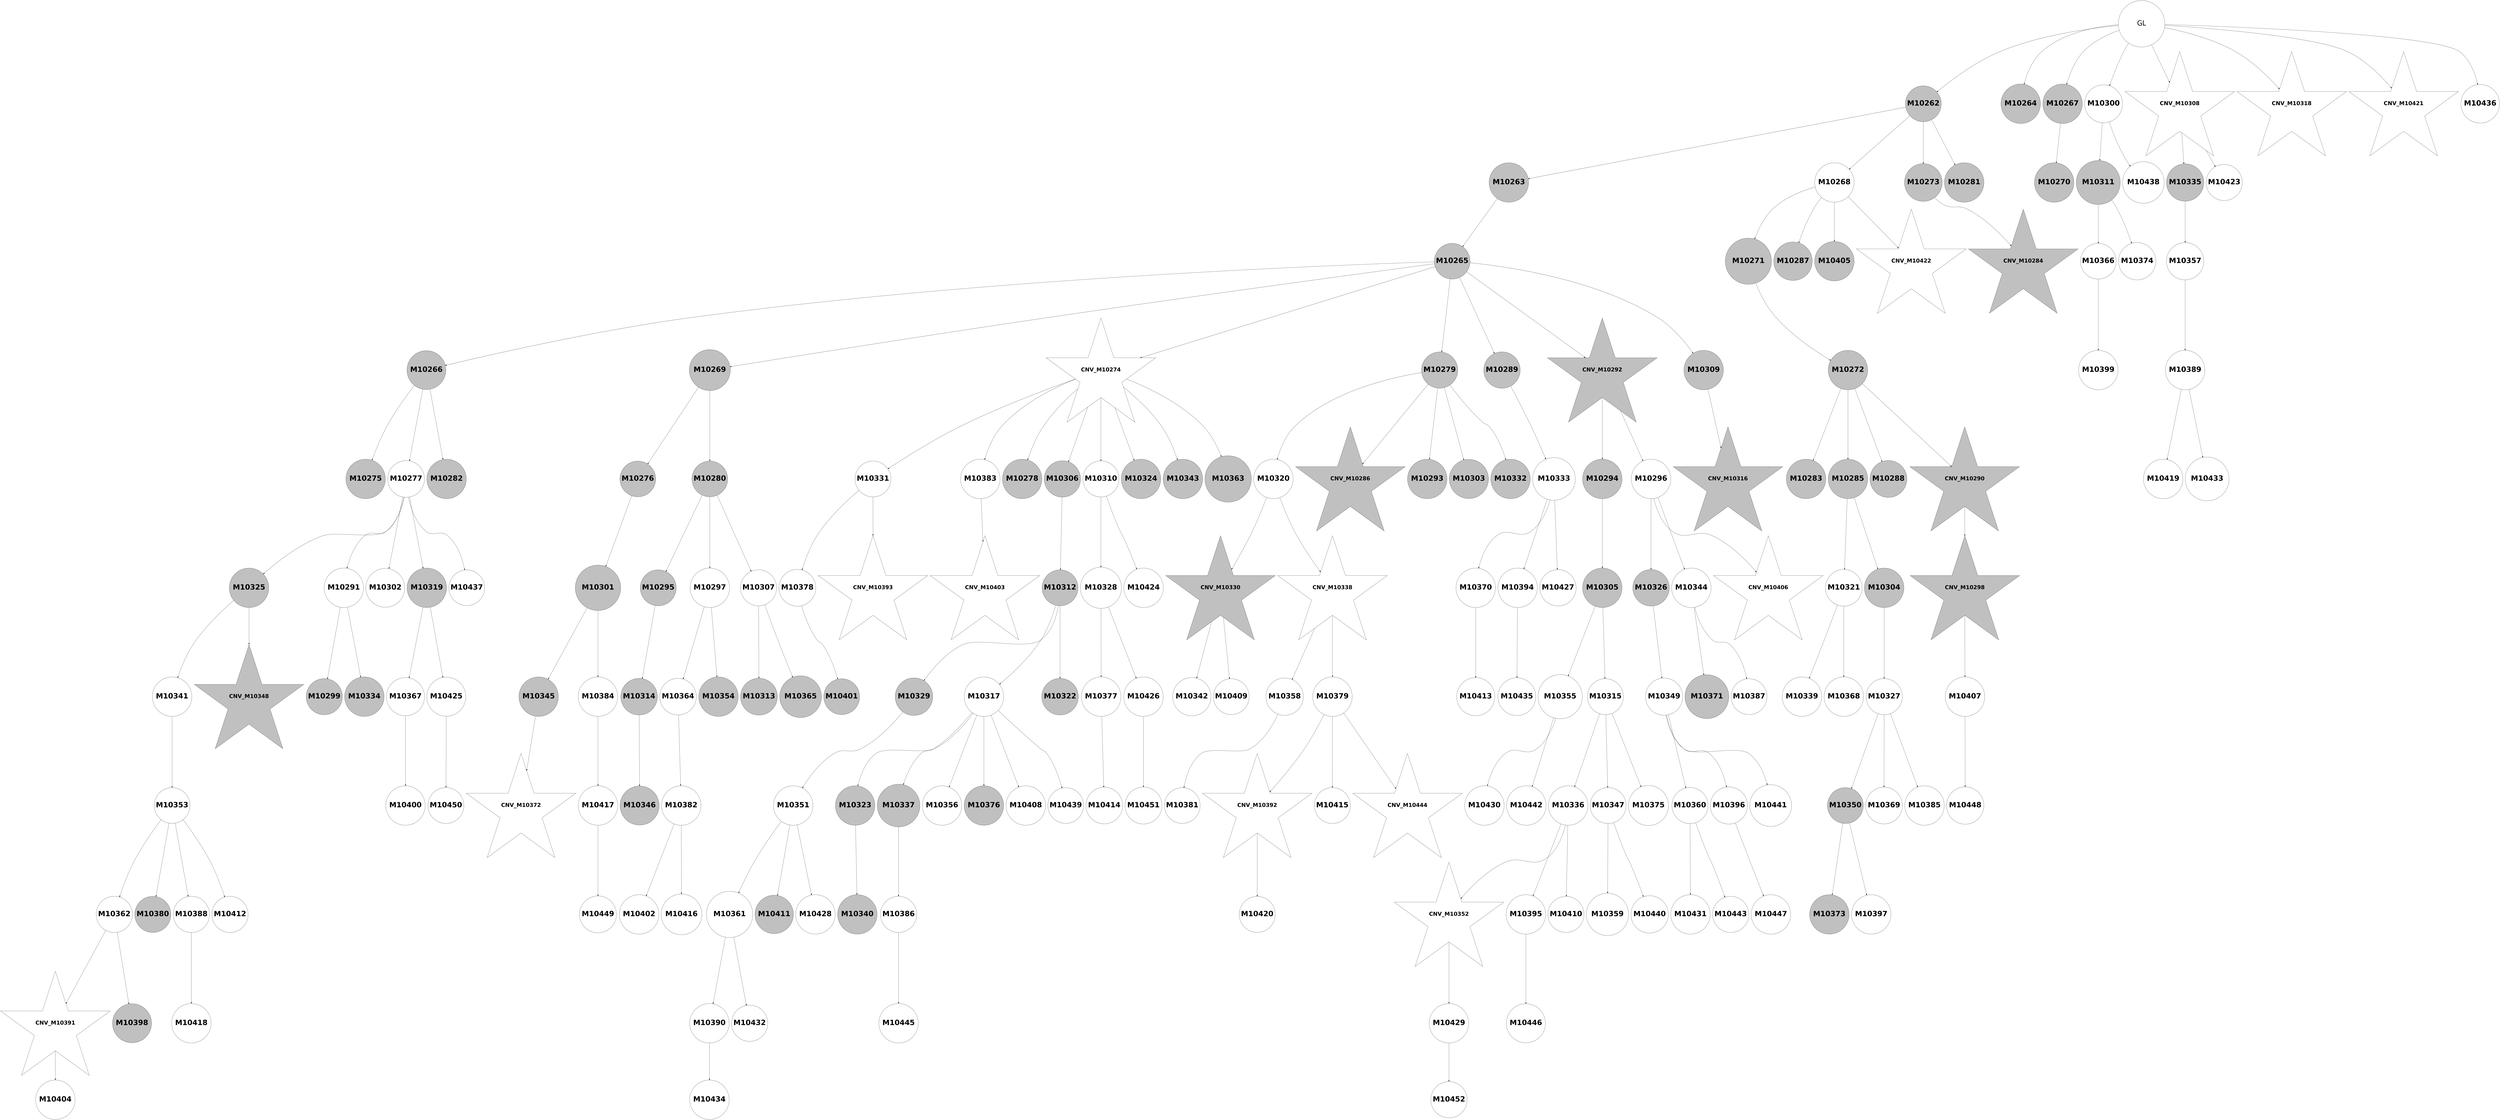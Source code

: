 digraph G { 
10368 -> 10378;
10368 -> 10386;
10369 -> 10387;
10369 -> 10416;
10371 -> 10388;
10373 -> 10389;
10373 -> 10396;
10374 -> 10397;
10375 -> 10398;
10375 -> 10417;
10375 -> 10433;
10376 -> 10425;
10376 -> 10474;
10377 -> 10399;
10378 -> 10390;
10378 -> 10457;
10379 -> 10426;
10379 -> 10441;
10381 -> 10418;
10381 -> 10442;
10381 -> 10475;
10383 -> 10405;
10384 -> 10400;
10384 -> 10443;
10384 -> 10458;
10385 -> 10434;
10386 -> 10406;
10386 -> 10427;
10389 -> 10401;
10392 -> 10419;
10392 -> 10435;
10393 -> 10420;
10395 -> 10407;
10395 -> 10488;
10397 -> 10408;
10397 -> 10444;
10397 -> 10489;
10398 -> 10421;
10398 -> 10445;
10399 -> 10409;
10399 -> 10459;
10399 -> 10476;
10400 -> 10477;
10401 -> 10410;
10401 -> 10428;
10401 -> 10436;
10401 -> 10460;
10403 -> 10478;
10403 -> 10490;
10405 -> 10437;
10406 -> 10429;
10408 -> 10479;
10408 -> 10491;
10409 -> 10438;
10409 -> 10480;
10410 -> 10439;
10410 -> 10446;
10412 -> 10430;
10414 -> 10447;
10415 -> 10448;
10418 -> 10461;
10425 -> 10462;
10426 -> 10449;
10427 -> 10440;
10427 -> 10463;
10427 -> 10492;
10430 -> 10450;
10430 -> 10464;
10431 -> 10451;
10432 -> 10465;
10434 -> 10493;
10436 -> 10466;
10309 -> 10310;
10309 -> 10312;
10309 -> 10315;
10309 -> 10348;
10309 -> 10356;
10309 -> 10366;
10309 -> 10469;
10309 -> 10484;
10437 -> 10467;
10437 -> 10481;
10310 -> 10311;
10310 -> 10316;
10310 -> 10321;
10310 -> 10329;
10438 -> 10482;
10311 -> 10313;
10439 -> 10452;
10440 -> 10468;
10313 -> 10314;
10313 -> 10317;
10313 -> 10322;
10313 -> 10327;
10313 -> 10337;
10313 -> 10340;
10313 -> 10357;
10314 -> 10323;
10314 -> 10325;
10314 -> 10330;
10442 -> 10483;
10315 -> 10318;
10443 -> 10494;
10316 -> 10319;
10316 -> 10335;
10316 -> 10453;
10316 -> 10470;
10444 -> 10495;
10317 -> 10324;
10317 -> 10328;
10319 -> 10320;
10320 -> 10331;
10320 -> 10333;
10320 -> 10336;
10320 -> 10338;
10321 -> 10332;
10322 -> 10326;
10322 -> 10354;
10322 -> 10358;
10322 -> 10372;
10322 -> 10379;
10322 -> 10391;
10322 -> 10411;
10322 -> 10431;
10324 -> 10349;
10325 -> 10339;
10325 -> 10350;
10325 -> 10367;
10325 -> 10373;
10325 -> 10485;
10327 -> 10334;
10327 -> 10341;
10327 -> 10351;
10327 -> 10368;
10327 -> 10380;
10455 -> 10496;
10328 -> 10343;
10328 -> 10345;
10328 -> 10355;
10333 -> 10352;
10333 -> 10369;
10337 -> 10381;
10465 -> 10497;
10338 -> 10346;
10339 -> 10347;
10339 -> 10382;
10340 -> 10342;
10340 -> 10344;
10342 -> 10353;
10343 -> 10362;
10344 -> 10374;
10344 -> 10392;
10344 -> 10454;
10345 -> 10402;
10345 -> 10412;
10473 -> 10498;
10346 -> 10455;
10474 -> 10499;
10348 -> 10359;
10348 -> 10486;
10349 -> 10393;
10349 -> 10432;
10477 -> 10500;
10352 -> 10375;
10353 -> 10363;
10353 -> 10403;
10354 -> 10360;
10355 -> 10361;
10355 -> 10413;
10356 -> 10383;
10356 -> 10471;
10357 -> 10364;
10358 -> 10376;
10358 -> 10472;
10359 -> 10414;
10359 -> 10422;
10360 -> 10365;
10360 -> 10370;
10360 -> 10377;
10362 -> 10394;
10363 -> 10384;
10363 -> 10395;
10363 -> 10423;
10365 -> 10371;
10365 -> 10385;
10365 -> 10404;
10365 -> 10424;
10365 -> 10456;
10365 -> 10487;
10367 -> 10415;
10367 -> 10473;
10309 [label="GL" fontname="arial-bold" fontsize=56 width=5 height=5];
10310 [shape=circle style=filled fillcolor=grey fontname="helvetica-bold" fontsize=56 label="M10262" width=3.54 height=2 ];
10311 [shape=circle style=filled fillcolor=grey fontname="helvetica-bold" fontsize=56 label="M10263" width=1.68 height=2 ];
10312 [shape=circle style=filled fillcolor=grey fontname="helvetica-bold" fontsize=56 label="M10264" width=1.03 height=2 ];
10313 [shape=circle style=filled fillcolor=grey fontname="helvetica-bold" fontsize=56 label="M10265" width=3.84 height=2 ];
10314 [shape=circle style=filled fillcolor=grey fontname="helvetica-bold" fontsize=56 label="M10266" width=2.13 height=2 ];
10315 [shape=circle style=filled fillcolor=grey fontname="helvetica-bold" fontsize=56 label="M10267" width=1.8 height=2 ];
10316 [shape=circle style=filled fillcolor=white fontname="helvetica-bold" fontsize=56 label="M10268" width=0.13 height=2 ];
10317 [shape=circle style=filled fillcolor=grey fontname="helvetica-bold" fontsize=56 label="M10269" width=4.4 height=2 ];
10318 [shape=circle style=filled fillcolor=grey fontname="helvetica-bold" fontsize=56 label="M10270" width=0.52 height=2 ];
10319 [shape=circle style=filled fillcolor=grey fontname="helvetica-bold" fontsize=56 label="M10271" width=4.96 height=2 ];
10320 [shape=circle style=filled fillcolor=grey fontname="helvetica-bold" fontsize=56 label="M10272" width=0.47 height=2 ];
10321 [shape=circle style=filled fillcolor=grey fontname="helvetica-bold" fontsize=56 label="M10273" width=2.43 height=2 ];
10322 [shape=star style=filled fillcolor=white fontname="helvetica-bold" fontsize=42 label="CNV_M10274"];
10323 [shape=circle style=filled fillcolor=grey fontname="helvetica-bold" fontsize=56 label="M10275" width=1.05 height=2 ];
10324 [shape=circle style=filled fillcolor=grey fontname="helvetica-bold" fontsize=56 label="M10276" width=3.82 height=2 ];
10325 [shape=circle style=filled fillcolor=white fontname="helvetica-bold" fontsize=56 label="M10277" width=3.94 height=2 ];
10326 [shape=circle style=filled fillcolor=grey fontname="helvetica-bold" fontsize=56 label="M10278" width=0.03 height=2 ];
10327 [shape=circle style=filled fillcolor=grey fontname="helvetica-bold" fontsize=56 label="M10279" width=3.22 height=2 ];
10328 [shape=circle style=filled fillcolor=grey fontname="helvetica-bold" fontsize=56 label="M10280" width=3.74 height=2 ];
10329 [shape=circle style=filled fillcolor=grey fontname="helvetica-bold" fontsize=56 label="M10281" width=0.37 height=2 ];
10330 [shape=circle style=filled fillcolor=grey fontname="helvetica-bold" fontsize=56 label="M10282" width=0.01 height=2 ];
10331 [shape=circle style=filled fillcolor=grey fontname="helvetica-bold" fontsize=56 label="M10283" width=0.12 height=2 ];
10332 [shape=star style=filled fillcolor=grey fontname="helvetica-bold" fontsize=42 label="CNV_M10284"];
10333 [shape=circle style=filled fillcolor=grey fontname="helvetica-bold" fontsize=56 label="M10285" width=0.41 height=2 ];
10334 [shape=star style=filled fillcolor=grey fontname="helvetica-bold" fontsize=42 label="CNV_M10286"];
10335 [shape=circle style=filled fillcolor=grey fontname="helvetica-bold" fontsize=56 label="M10287" width=2.2 height=2 ];
10336 [shape=circle style=filled fillcolor=grey fontname="helvetica-bold" fontsize=56 label="M10288" width=2.76 height=2 ];
10337 [shape=circle style=filled fillcolor=grey fontname="helvetica-bold" fontsize=56 label="M10289" width=3.04 height=2 ];
10338 [shape=star style=filled fillcolor=grey fontname="helvetica-bold" fontsize=42 label="CNV_M10290"];
10339 [shape=circle style=filled fillcolor=white fontname="helvetica-bold" fontsize=56 label="M10291" width=1.84 height=2 ];
10340 [shape=star style=filled fillcolor=grey fontname="helvetica-bold" fontsize=42 label="CNV_M10292"];
10341 [shape=circle style=filled fillcolor=grey fontname="helvetica-bold" fontsize=56 label="M10293" width=0.22 height=2 ];
10342 [shape=circle style=filled fillcolor=grey fontname="helvetica-bold" fontsize=56 label="M10294" width=1.71 height=2 ];
10343 [shape=circle style=filled fillcolor=grey fontname="helvetica-bold" fontsize=56 label="M10295" width=3.48 height=2 ];
10344 [shape=circle style=filled fillcolor=white fontname="helvetica-bold" fontsize=56 label="M10296" width=1.84 height=2 ];
10345 [shape=circle style=filled fillcolor=white fontname="helvetica-bold" fontsize=56 label="M10297" width=1.68 height=2 ];
10346 [shape=star style=filled fillcolor=grey fontname="helvetica-bold" fontsize=42 label="CNV_M10298"];
10347 [shape=circle style=filled fillcolor=grey fontname="helvetica-bold" fontsize=56 label="M10299" width=3.3 height=2 ];
10348 [shape=circle style=filled fillcolor=white fontname="helvetica-bold" fontsize=56 label="M10300" width=2.35 height=2 ];
10349 [shape=circle style=filled fillcolor=grey fontname="helvetica-bold" fontsize=56 label="M10301" width=4.88 height=2 ];
10350 [shape=circle style=filled fillcolor=white fontname="helvetica-bold" fontsize=56 label="M10302" width=2.13 height=2 ];
10351 [shape=circle style=filled fillcolor=grey fontname="helvetica-bold" fontsize=56 label="M10303" width=2.07 height=2 ];
10352 [shape=circle style=filled fillcolor=grey fontname="helvetica-bold" fontsize=56 label="M10304" width=1.82 height=2 ];
10353 [shape=circle style=filled fillcolor=grey fontname="helvetica-bold" fontsize=56 label="M10305" width=0.72 height=2 ];
10354 [shape=circle style=filled fillcolor=grey fontname="helvetica-bold" fontsize=56 label="M10306" width=3.11 height=2 ];
10355 [shape=circle style=filled fillcolor=white fontname="helvetica-bold" fontsize=56 label="M10307" width=3.88 height=2 ];
10356 [shape=star style=filled fillcolor=white fontname="helvetica-bold" fontsize=42 label="CNV_M10308"];
10357 [shape=circle style=filled fillcolor=grey fontname="helvetica-bold" fontsize=56 label="M10309" width=1.45 height=2 ];
10358 [shape=circle style=filled fillcolor=white fontname="helvetica-bold" fontsize=56 label="M10310" width=3.87 height=2 ];
10359 [shape=circle style=filled fillcolor=grey fontname="helvetica-bold" fontsize=56 label="M10311" width=4.72 height=2 ];
10360 [shape=circle style=filled fillcolor=grey fontname="helvetica-bold" fontsize=56 label="M10312" width=3.6 height=2 ];
10361 [shape=circle style=filled fillcolor=grey fontname="helvetica-bold" fontsize=56 label="M10313" width=3.96 height=2 ];
10362 [shape=circle style=filled fillcolor=grey fontname="helvetica-bold" fontsize=56 label="M10314" width=2.98 height=2 ];
10363 [shape=circle style=filled fillcolor=white fontname="helvetica-bold" fontsize=56 label="M10315" width=3.47 height=2 ];
10364 [shape=star style=filled fillcolor=grey fontname="helvetica-bold" fontsize=42 label="CNV_M10316"];
10365 [shape=circle style=filled fillcolor=white fontname="helvetica-bold" fontsize=56 label="M10317" width=0.71 height=2 ];
10366 [shape=star style=filled fillcolor=white fontname="helvetica-bold" fontsize=42 label="CNV_M10318"];
10367 [shape=circle style=filled fillcolor=grey fontname="helvetica-bold" fontsize=56 label="M10319" width=0.08 height=2 ];
10368 [shape=circle style=filled fillcolor=white fontname="helvetica-bold" fontsize=56 label="M10320" width=0.28 height=2 ];
10369 [shape=circle style=filled fillcolor=white fontname="helvetica-bold" fontsize=56 label="M10321" width=2.9 height=2 ];
10370 [shape=circle style=filled fillcolor=grey fontname="helvetica-bold" fontsize=56 label="M10322" width=2.99 height=2 ];
10371 [shape=circle style=filled fillcolor=grey fontname="helvetica-bold" fontsize=56 label="M10323" width=0.32 height=2 ];
10372 [shape=circle style=filled fillcolor=grey fontname="helvetica-bold" fontsize=56 label="M10324" width=0.99 height=2 ];
10373 [shape=circle style=filled fillcolor=grey fontname="helvetica-bold" fontsize=56 label="M10325" width=0.2 height=2 ];
10374 [shape=circle style=filled fillcolor=grey fontname="helvetica-bold" fontsize=56 label="M10326" width=3 height=2 ];
10375 [shape=circle style=filled fillcolor=white fontname="helvetica-bold" fontsize=56 label="M10327" width=3.24 height=2 ];
10376 [shape=circle style=filled fillcolor=white fontname="helvetica-bold" fontsize=56 label="M10328" width=4.42 height=2 ];
10377 [shape=circle style=filled fillcolor=grey fontname="helvetica-bold" fontsize=56 label="M10329" width=2.46 height=2 ];
10378 [shape=star style=filled fillcolor=grey fontname="helvetica-bold" fontsize=42 label="CNV_M10330"];
10379 [shape=circle style=filled fillcolor=white fontname="helvetica-bold" fontsize=56 label="M10331" width=3.58 height=2 ];
10380 [shape=circle style=filled fillcolor=grey fontname="helvetica-bold" fontsize=56 label="M10332" width=0.31 height=2 ];
10381 [shape=circle style=filled fillcolor=white fontname="helvetica-bold" fontsize=56 label="M10333" width=4.59 height=2 ];
10382 [shape=circle style=filled fillcolor=grey fontname="helvetica-bold" fontsize=56 label="M10334" width=0.09 height=2 ];
10383 [shape=circle style=filled fillcolor=grey fontname="helvetica-bold" fontsize=56 label="M10335" width=2.54 height=2 ];
10384 [shape=circle style=filled fillcolor=white fontname="helvetica-bold" fontsize=56 label="M10336" width=1.91 height=2 ];
10385 [shape=circle style=filled fillcolor=grey fontname="helvetica-bold" fontsize=56 label="M10337" width=4.58 height=2 ];
10386 [shape=star style=filled fillcolor=white fontname="helvetica-bold" fontsize=42 label="CNV_M10338"];
10387 [shape=circle style=filled fillcolor=white fontname="helvetica-bold" fontsize=56 label="M10339" width=0.01 height=2 ];
10388 [shape=circle style=filled fillcolor=grey fontname="helvetica-bold" fontsize=56 label="M10340" width=0.38 height=2 ];
10389 [shape=circle style=filled fillcolor=white fontname="helvetica-bold" fontsize=56 label="M10341" width=0.68 height=2 ];
10390 [shape=circle style=filled fillcolor=white fontname="helvetica-bold" fontsize=56 label="M10342" width=4.11 height=2 ];
10391 [shape=circle style=filled fillcolor=grey fontname="helvetica-bold" fontsize=56 label="M10343" width=1.77 height=2 ];
10392 [shape=circle style=filled fillcolor=white fontname="helvetica-bold" fontsize=56 label="M10344" width=0.12 height=2 ];
10393 [shape=circle style=filled fillcolor=grey fontname="helvetica-bold" fontsize=56 label="M10345" width=1.16 height=2 ];
10394 [shape=circle style=filled fillcolor=grey fontname="helvetica-bold" fontsize=56 label="M10346" width=4.19 height=2 ];
10395 [shape=circle style=filled fillcolor=white fontname="helvetica-bold" fontsize=56 label="M10347" width=3.58 height=2 ];
10396 [shape=star style=filled fillcolor=grey fontname="helvetica-bold" fontsize=42 label="CNV_M10348"];
10397 [shape=circle style=filled fillcolor=white fontname="helvetica-bold" fontsize=56 label="M10349" width=2.62 height=2 ];
10398 [shape=circle style=filled fillcolor=grey fontname="helvetica-bold" fontsize=56 label="M10350" width=3.61 height=2 ];
10399 [shape=circle style=filled fillcolor=white fontname="helvetica-bold" fontsize=56 label="M10351" width=0.31 height=2 ];
10400 [shape=star style=filled fillcolor=white fontname="helvetica-bold" fontsize=42 label="CNV_M10352"];
10401 [shape=circle style=filled fillcolor=white fontname="helvetica-bold" fontsize=56 label="M10353" width=3.8 height=2 ];
10402 [shape=circle style=filled fillcolor=grey fontname="helvetica-bold" fontsize=56 label="M10354" width=1.92 height=2 ];
10403 [shape=circle style=filled fillcolor=white fontname="helvetica-bold" fontsize=56 label="M10355" width=4.75 height=2 ];
10404 [shape=circle style=filled fillcolor=white fontname="helvetica-bold" fontsize=56 label="M10356" width=0.67 height=2 ];
10405 [shape=circle style=filled fillcolor=white fontname="helvetica-bold" fontsize=56 label="M10357" width=2.54 height=2 ];
10406 [shape=circle style=filled fillcolor=white fontname="helvetica-bold" fontsize=56 label="M10358" width=2.57 height=2 ];
10407 [shape=circle style=filled fillcolor=white fontname="helvetica-bold" fontsize=56 label="M10359" width=4.54 height=2 ];
10408 [shape=circle style=filled fillcolor=white fontname="helvetica-bold" fontsize=56 label="M10360" width=3.33 height=2 ];
10409 [shape=circle style=filled fillcolor=white fontname="helvetica-bold" fontsize=56 label="M10361" width=4.97 height=2 ];
10410 [shape=circle style=filled fillcolor=white fontname="helvetica-bold" fontsize=56 label="M10362" width=3.17 height=2 ];
10411 [shape=circle style=filled fillcolor=grey fontname="helvetica-bold" fontsize=56 label="M10363" width=4.99 height=2 ];
10412 [shape=circle style=filled fillcolor=white fontname="helvetica-bold" fontsize=56 label="M10364" width=2.87 height=2 ];
10413 [shape=circle style=filled fillcolor=grey fontname="helvetica-bold" fontsize=56 label="M10365" width=4.48 height=2 ];
10414 [shape=circle style=filled fillcolor=white fontname="helvetica-bold" fontsize=56 label="M10366" width=3.81 height=2 ];
10415 [shape=circle style=filled fillcolor=white fontname="helvetica-bold" fontsize=56 label="M10367" width=2.29 height=2 ];
10416 [shape=circle style=filled fillcolor=white fontname="helvetica-bold" fontsize=56 label="M10368" width=0.3 height=2 ];
10417 [shape=circle style=filled fillcolor=white fontname="helvetica-bold" fontsize=56 label="M10369" width=2.79 height=2 ];
10418 [shape=circle style=filled fillcolor=white fontname="helvetica-bold" fontsize=56 label="M10370" width=0.32 height=2 ];
10419 [shape=circle style=filled fillcolor=grey fontname="helvetica-bold" fontsize=56 label="M10371" width=4.71 height=2 ];
10420 [shape=star style=filled fillcolor=white fontname="helvetica-bold" fontsize=42 label="CNV_M10372"];
10421 [shape=circle style=filled fillcolor=grey fontname="helvetica-bold" fontsize=56 label="M10373" width=1.84 height=2 ];
10422 [shape=circle style=filled fillcolor=white fontname="helvetica-bold" fontsize=56 label="M10374" width=2.54 height=2 ];
10423 [shape=circle style=filled fillcolor=white fontname="helvetica-bold" fontsize=56 label="M10375" width=4.3 height=2 ];
10424 [shape=circle style=filled fillcolor=grey fontname="helvetica-bold" fontsize=56 label="M10376" width=1.46 height=2 ];
10425 [shape=circle style=filled fillcolor=white fontname="helvetica-bold" fontsize=56 label="M10377" width=1.9 height=2 ];
10426 [shape=circle style=filled fillcolor=white fontname="helvetica-bold" fontsize=56 label="M10378" width=2.79 height=2 ];
10427 [shape=circle style=filled fillcolor=white fontname="helvetica-bold" fontsize=56 label="M10379" width=1.11 height=2 ];
10428 [shape=circle style=filled fillcolor=grey fontname="helvetica-bold" fontsize=56 label="M10380" width=3.26 height=2 ];
10429 [shape=circle style=filled fillcolor=white fontname="helvetica-bold" fontsize=56 label="M10381" width=3.79 height=2 ];
10430 [shape=circle style=filled fillcolor=white fontname="helvetica-bold" fontsize=56 label="M10382" width=0.71 height=2 ];
10431 [shape=circle style=filled fillcolor=white fontname="helvetica-bold" fontsize=56 label="M10383" width=0.37 height=2 ];
10432 [shape=circle style=filled fillcolor=white fontname="helvetica-bold" fontsize=56 label="M10384" width=0.59 height=2 ];
10433 [shape=circle style=filled fillcolor=white fontname="helvetica-bold" fontsize=56 label="M10385" width=1.61 height=2 ];
10434 [shape=circle style=filled fillcolor=white fontname="helvetica-bold" fontsize=56 label="M10386" width=3.24 height=2 ];
10435 [shape=circle style=filled fillcolor=white fontname="helvetica-bold" fontsize=56 label="M10387" width=3.6 height=2 ];
10436 [shape=circle style=filled fillcolor=white fontname="helvetica-bold" fontsize=56 label="M10388" width=3.13 height=2 ];
10437 [shape=circle style=filled fillcolor=white fontname="helvetica-bold" fontsize=56 label="M10389" width=1.82 height=2 ];
10438 [shape=circle style=filled fillcolor=white fontname="helvetica-bold" fontsize=56 label="M10390" width=0.16 height=2 ];
10439 [shape=star style=filled fillcolor=white fontname="helvetica-bold" fontsize=42 label="CNV_M10391"];
10440 [shape=star style=filled fillcolor=white fontname="helvetica-bold" fontsize=42 label="CNV_M10392"];
10441 [shape=star style=filled fillcolor=white fontname="helvetica-bold" fontsize=42 label="CNV_M10393"];
10442 [shape=circle style=filled fillcolor=white fontname="helvetica-bold" fontsize=56 label="M10394" width=1.22 height=2 ];
10443 [shape=circle style=filled fillcolor=white fontname="helvetica-bold" fontsize=56 label="M10395" width=1.78 height=2 ];
10444 [shape=circle style=filled fillcolor=white fontname="helvetica-bold" fontsize=56 label="M10396" width=2.61 height=2 ];
10445 [shape=circle style=filled fillcolor=white fontname="helvetica-bold" fontsize=56 label="M10397" width=0.19 height=2 ];
10446 [shape=circle style=filled fillcolor=grey fontname="helvetica-bold" fontsize=56 label="M10398" width=4.2 height=2 ];
10447 [shape=circle style=filled fillcolor=white fontname="helvetica-bold" fontsize=56 label="M10399" width=0.96 height=2 ];
10448 [shape=circle style=filled fillcolor=white fontname="helvetica-bold" fontsize=56 label="M10400" width=0.32 height=2 ];
10449 [shape=circle style=filled fillcolor=grey fontname="helvetica-bold" fontsize=56 label="M10401" width=3.56 height=2 ];
10450 [shape=circle style=filled fillcolor=white fontname="helvetica-bold" fontsize=56 label="M10402" width=0.71 height=2 ];
10451 [shape=star style=filled fillcolor=white fontname="helvetica-bold" fontsize=42 label="CNV_M10403"];
10452 [shape=circle style=filled fillcolor=white fontname="helvetica-bold" fontsize=56 label="M10404" width=0.37 height=2 ];
10453 [shape=circle style=filled fillcolor=grey fontname="helvetica-bold" fontsize=56 label="M10405" width=1.09 height=2 ];
10454 [shape=star style=filled fillcolor=white fontname="helvetica-bold" fontsize=42 label="CNV_M10406"];
10455 [shape=circle style=filled fillcolor=white fontname="helvetica-bold" fontsize=56 label="M10407" width=0.46 height=2 ];
10456 [shape=circle style=filled fillcolor=white fontname="helvetica-bold" fontsize=56 label="M10408" width=0.04 height=2 ];
10457 [shape=circle style=filled fillcolor=white fontname="helvetica-bold" fontsize=56 label="M10409" width=3.54 height=2 ];
10458 [shape=circle style=filled fillcolor=white fontname="helvetica-bold" fontsize=56 label="M10410" width=3.43 height=2 ];
10459 [shape=circle style=filled fillcolor=grey fontname="helvetica-bold" fontsize=56 label="M10411" width=2.23 height=2 ];
10460 [shape=circle style=filled fillcolor=white fontname="helvetica-bold" fontsize=56 label="M10412" width=3.17 height=2 ];
10461 [shape=circle style=filled fillcolor=white fontname="helvetica-bold" fontsize=56 label="M10413" width=4.1 height=2 ];
10462 [shape=circle style=filled fillcolor=white fontname="helvetica-bold" fontsize=56 label="M10414" width=2.88 height=2 ];
10463 [shape=circle style=filled fillcolor=white fontname="helvetica-bold" fontsize=56 label="M10415" width=3.57 height=2 ];
10464 [shape=circle style=filled fillcolor=white fontname="helvetica-bold" fontsize=56 label="M10416" width=4.37 height=2 ];
10465 [shape=circle style=filled fillcolor=white fontname="helvetica-bold" fontsize=56 label="M10417" width=1.71 height=2 ];
10466 [shape=circle style=filled fillcolor=white fontname="helvetica-bold" fontsize=56 label="M10418" width=1.13 height=2 ];
10467 [shape=circle style=filled fillcolor=white fontname="helvetica-bold" fontsize=56 label="M10419" width=1.38 height=2 ];
10468 [shape=circle style=filled fillcolor=white fontname="helvetica-bold" fontsize=56 label="M10420" width=3.46 height=2 ];
10469 [shape=star style=filled fillcolor=white fontname="helvetica-bold" fontsize=42 label="CNV_M10421"];
10470 [shape=star style=filled fillcolor=white fontname="helvetica-bold" fontsize=42 label="CNV_M10422"];
10471 [shape=circle style=filled fillcolor=white fontname="helvetica-bold" fontsize=56 label="M10423" width=3.33 height=2 ];
10472 [shape=circle style=filled fillcolor=white fontname="helvetica-bold" fontsize=56 label="M10424" width=0.68 height=2 ];
10473 [shape=circle style=filled fillcolor=white fontname="helvetica-bold" fontsize=56 label="M10425" width=2.09 height=2 ];
10474 [shape=circle style=filled fillcolor=white fontname="helvetica-bold" fontsize=56 label="M10426" width=0.92 height=2 ];
10475 [shape=circle style=filled fillcolor=white fontname="helvetica-bold" fontsize=56 label="M10427" width=3.06 height=2 ];
10476 [shape=circle style=filled fillcolor=white fontname="helvetica-bold" fontsize=56 label="M10428" width=1.24 height=2 ];
10477 [shape=circle style=filled fillcolor=white fontname="helvetica-bold" fontsize=56 label="M10429" width=0.81 height=2 ];
10478 [shape=circle style=filled fillcolor=white fontname="helvetica-bold" fontsize=56 label="M10430" width=0.87 height=2 ];
10479 [shape=circle style=filled fillcolor=white fontname="helvetica-bold" fontsize=56 label="M10431" width=0.51 height=2 ];
10480 [shape=circle style=filled fillcolor=white fontname="helvetica-bold" fontsize=56 label="M10432" width=3.21 height=2 ];
10481 [shape=circle style=filled fillcolor=white fontname="helvetica-bold" fontsize=56 label="M10433" width=4.71 height=2 ];
10482 [shape=circle style=filled fillcolor=white fontname="helvetica-bold" fontsize=56 label="M10434" width=1.07 height=2 ];
10483 [shape=circle style=filled fillcolor=white fontname="helvetica-bold" fontsize=56 label="M10435" width=2.37 height=2 ];
10484 [shape=circle style=filled fillcolor=white fontname="helvetica-bold" fontsize=56 label="M10436" width=2.17 height=2 ];
10485 [shape=circle style=filled fillcolor=white fontname="helvetica-bold" fontsize=56 label="M10437" width=3.82 height=2 ];
10486 [shape=circle style=filled fillcolor=white fontname="helvetica-bold" fontsize=56 label="M10438" width=4.47 height=2 ];
10487 [shape=circle style=filled fillcolor=white fontname="helvetica-bold" fontsize=56 label="M10439" width=3.77 height=2 ];
10488 [shape=circle style=filled fillcolor=white fontname="helvetica-bold" fontsize=56 label="M10440" width=2.51 height=2 ];
10489 [shape=circle style=filled fillcolor=white fontname="helvetica-bold" fontsize=56 label="M10441" width=4.48 height=2 ];
10490 [shape=circle style=filled fillcolor=white fontname="helvetica-bold" fontsize=56 label="M10442" width=1.19 height=2 ];
10491 [shape=circle style=filled fillcolor=white fontname="helvetica-bold" fontsize=56 label="M10443" width=3.89 height=2 ];
10492 [shape=star style=filled fillcolor=white fontname="helvetica-bold" fontsize=42 label="CNV_M10444"];
10493 [shape=circle style=filled fillcolor=white fontname="helvetica-bold" fontsize=56 label="M10445" width=1.69 height=2 ];
10494 [shape=circle style=filled fillcolor=white fontname="helvetica-bold" fontsize=56 label="M10446" width=4.2 height=2 ];
10495 [shape=circle style=filled fillcolor=white fontname="helvetica-bold" fontsize=56 label="M10447" width=1.15 height=2 ];
10496 [shape=circle style=filled fillcolor=white fontname="helvetica-bold" fontsize=56 label="M10448" width=4.02 height=2 ];
10497 [shape=circle style=filled fillcolor=white fontname="helvetica-bold" fontsize=56 label="M10449" width=2.77 height=2 ];
10498 [shape=circle style=filled fillcolor=white fontname="helvetica-bold" fontsize=56 label="M10450" width=3.51 height=2 ];
10499 [shape=circle style=filled fillcolor=white fontname="helvetica-bold" fontsize=56 label="M10451" width=3.97 height=2 ];
10500 [shape=circle style=filled fillcolor=white fontname="helvetica-bold" fontsize=56 label="M10452" width=3.14 height=2 ];
}